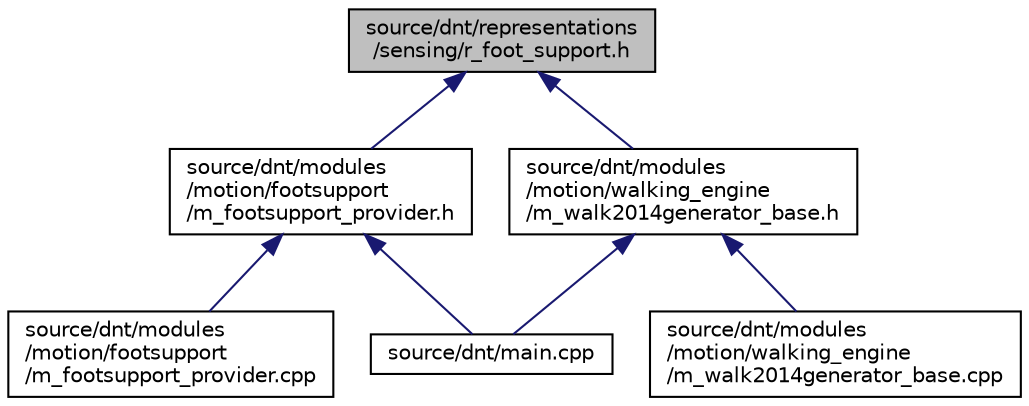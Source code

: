 digraph "source/dnt/representations/sensing/r_foot_support.h"
{
  edge [fontname="Helvetica",fontsize="10",labelfontname="Helvetica",labelfontsize="10"];
  node [fontname="Helvetica",fontsize="10",shape=record];
  Node3 [label="source/dnt/representations\l/sensing/r_foot_support.h",height=0.2,width=0.4,color="black", fillcolor="grey75", style="filled", fontcolor="black"];
  Node3 -> Node4 [dir="back",color="midnightblue",fontsize="10",style="solid",fontname="Helvetica"];
  Node4 [label="source/dnt/modules\l/motion/footsupport\l/m_footsupport_provider.h",height=0.2,width=0.4,color="black", fillcolor="white", style="filled",URL="$m__footsupport__provider_8h.html"];
  Node4 -> Node5 [dir="back",color="midnightblue",fontsize="10",style="solid",fontname="Helvetica"];
  Node5 [label="source/dnt/main.cpp",height=0.2,width=0.4,color="black", fillcolor="white", style="filled",URL="$dnt_2main_8cpp.html"];
  Node4 -> Node6 [dir="back",color="midnightblue",fontsize="10",style="solid",fontname="Helvetica"];
  Node6 [label="source/dnt/modules\l/motion/footsupport\l/m_footsupport_provider.cpp",height=0.2,width=0.4,color="black", fillcolor="white", style="filled",URL="$m__footsupport__provider_8cpp.html"];
  Node3 -> Node7 [dir="back",color="midnightblue",fontsize="10",style="solid",fontname="Helvetica"];
  Node7 [label="source/dnt/modules\l/motion/walking_engine\l/m_walk2014generator_base.h",height=0.2,width=0.4,color="black", fillcolor="white", style="filled",URL="$m__walk2014generator__base_8h.html"];
  Node7 -> Node5 [dir="back",color="midnightblue",fontsize="10",style="solid",fontname="Helvetica"];
  Node7 -> Node8 [dir="back",color="midnightblue",fontsize="10",style="solid",fontname="Helvetica"];
  Node8 [label="source/dnt/modules\l/motion/walking_engine\l/m_walk2014generator_base.cpp",height=0.2,width=0.4,color="black", fillcolor="white", style="filled",URL="$m__walk2014generator__base_8cpp.html"];
}
